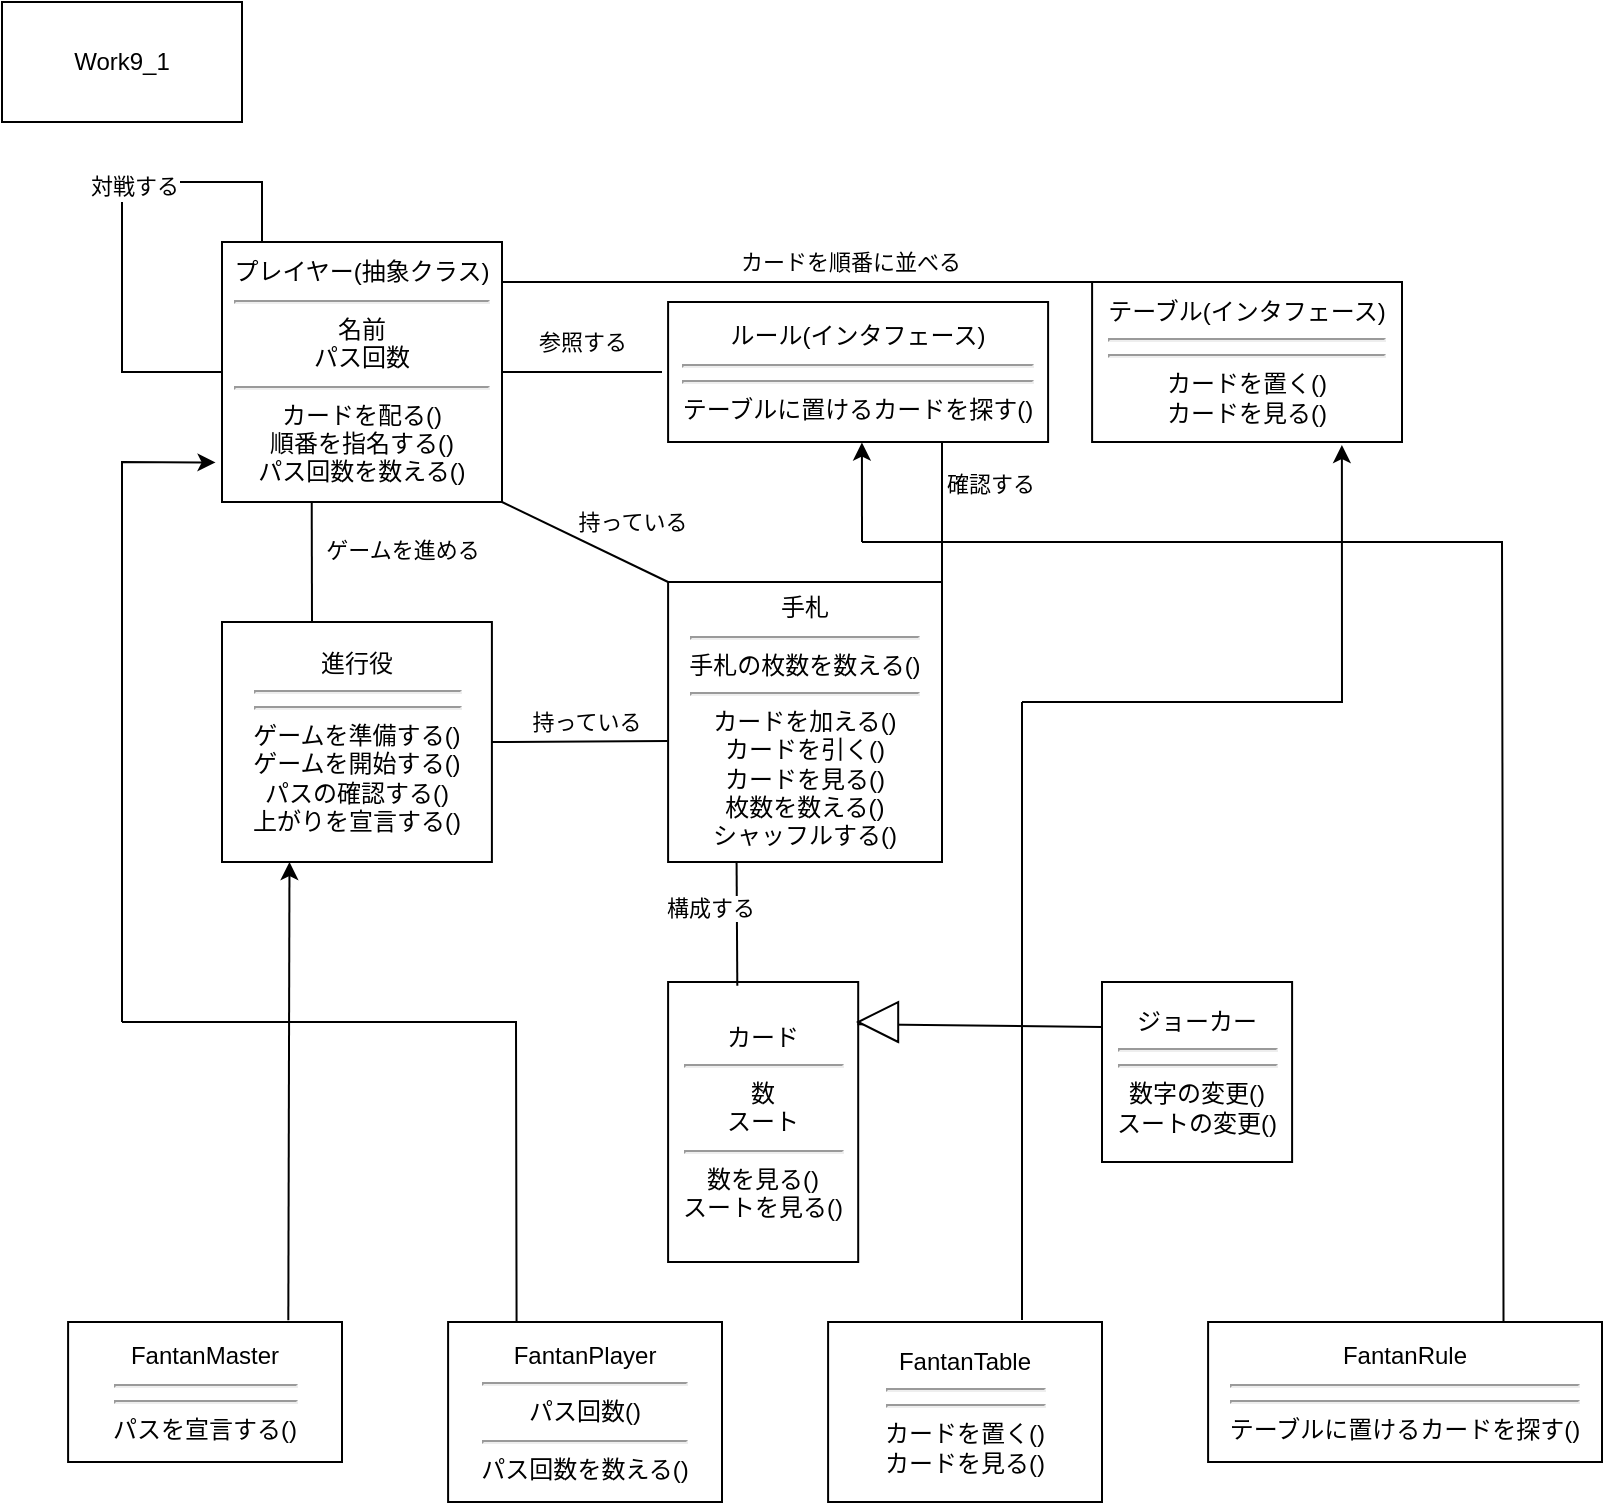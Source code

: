 <mxfile version="24.7.1" type="google">
  <diagram name="ページ1" id="gwchb9zPqyfXjJ5OUOtX">
    <mxGraphModel grid="1" page="1" gridSize="10" guides="1" tooltips="1" connect="1" arrows="1" fold="1" pageScale="1" pageWidth="827" pageHeight="1169" math="0" shadow="0">
      <root>
        <mxCell id="0" />
        <mxCell id="1" parent="0" />
        <mxCell id="4MiZDO4m8xZaIdFzG9Ns-1" value="Work9_1" style="rounded=0;whiteSpace=wrap;html=1;" vertex="1" parent="1">
          <mxGeometry x="10" y="1330" width="120" height="60" as="geometry" />
        </mxCell>
        <mxCell id="4MiZDO4m8xZaIdFzG9Ns-2" value="プレイヤー(抽象クラス)&lt;div&gt;&lt;hr&gt;名前&lt;/div&gt;&lt;div&gt;パス回数&lt;/div&gt;&lt;div&gt;&lt;hr&gt;カードを配る()&lt;/div&gt;&lt;div&gt;順番を指名する()&lt;/div&gt;&lt;div&gt;パス回数を数える()&lt;/div&gt;" style="rounded=0;whiteSpace=wrap;html=1;" vertex="1" parent="1">
          <mxGeometry x="120" y="1450" width="140" height="130" as="geometry" />
        </mxCell>
        <mxCell id="4MiZDO4m8xZaIdFzG9Ns-3" value="進行役&lt;div&gt;&lt;hr&gt;&lt;hr&gt;ゲームを準備する()&lt;/div&gt;&lt;div&gt;ゲームを開始する()&lt;/div&gt;&lt;div&gt;パスの確認する()&lt;/div&gt;&lt;div&gt;上がりを宣言する()&lt;/div&gt;" style="rounded=0;whiteSpace=wrap;html=1;" vertex="1" parent="1">
          <mxGeometry x="120.0" y="1640" width="134.95" height="120" as="geometry" />
        </mxCell>
        <mxCell id="4MiZDO4m8xZaIdFzG9Ns-4" value="手札&lt;div&gt;&lt;hr&gt;手札の枚数を数える()&lt;/div&gt;&lt;div&gt;&lt;hr&gt;カードを加える()&lt;/div&gt;&lt;div&gt;カードを引く()&lt;/div&gt;&lt;div&gt;カードを見る()&lt;/div&gt;&lt;div&gt;枚数を数える()&lt;/div&gt;&lt;div&gt;シャッフルする()&lt;/div&gt;" style="rounded=0;whiteSpace=wrap;html=1;" vertex="1" parent="1">
          <mxGeometry x="343.05" y="1620" width="136.95" height="140" as="geometry" />
        </mxCell>
        <mxCell id="4MiZDO4m8xZaIdFzG9Ns-5" value="テーブル(インタフェース)&lt;div&gt;&lt;hr&gt;&lt;hr&gt;カードを置く()&lt;/div&gt;&lt;div&gt;カードを見る()&lt;/div&gt;" style="rounded=0;whiteSpace=wrap;html=1;" vertex="1" parent="1">
          <mxGeometry x="555.05" y="1470" width="154.95" height="80" as="geometry" />
        </mxCell>
        <mxCell id="4MiZDO4m8xZaIdFzG9Ns-6" value="カード&lt;div&gt;&lt;hr&gt;数&lt;/div&gt;&lt;div&gt;スート&lt;br&gt;&lt;hr&gt;&lt;div&gt;数を見る()&lt;/div&gt;&lt;div&gt;スートを見る()&lt;/div&gt;&lt;/div&gt;" style="rounded=0;whiteSpace=wrap;html=1;" vertex="1" parent="1">
          <mxGeometry x="343.05" y="1820" width="95.05" height="140" as="geometry" />
        </mxCell>
        <mxCell id="4MiZDO4m8xZaIdFzG9Ns-7" value="" style="endArrow=none;html=1;rounded=0;entryX=1;entryY=1;entryDx=0;entryDy=0;exitX=0;exitY=0;exitDx=0;exitDy=0;" edge="1" parent="1" source="4MiZDO4m8xZaIdFzG9Ns-4" target="4MiZDO4m8xZaIdFzG9Ns-2">
          <mxGeometry width="50" height="50" relative="1" as="geometry">
            <mxPoint x="425.05" y="1620" as="sourcePoint" />
            <mxPoint x="475.05" y="1570" as="targetPoint" />
          </mxGeometry>
        </mxCell>
        <mxCell id="4MiZDO4m8xZaIdFzG9Ns-8" value="持っている" style="edgeLabel;html=1;align=center;verticalAlign=middle;resizable=0;points=[];" vertex="1" connectable="0" parent="4MiZDO4m8xZaIdFzG9Ns-7">
          <mxGeometry x="-0.009" y="2" relative="1" as="geometry">
            <mxPoint x="24" y="-12" as="offset" />
          </mxGeometry>
        </mxCell>
        <mxCell id="4MiZDO4m8xZaIdFzG9Ns-9" value="" style="endArrow=none;html=1;rounded=0;exitX=0.5;exitY=1;exitDx=0;exitDy=0;" edge="1" parent="1">
          <mxGeometry width="50" height="50" relative="1" as="geometry">
            <mxPoint x="164.86" y="1580" as="sourcePoint" />
            <mxPoint x="165" y="1640" as="targetPoint" />
            <Array as="points" />
          </mxGeometry>
        </mxCell>
        <mxCell id="4MiZDO4m8xZaIdFzG9Ns-10" value="ゲームを進める" style="edgeLabel;html=1;align=center;verticalAlign=middle;resizable=0;points=[];" vertex="1" connectable="0" parent="4MiZDO4m8xZaIdFzG9Ns-9">
          <mxGeometry x="0.038" y="-4" relative="1" as="geometry">
            <mxPoint x="49" y="-7" as="offset" />
          </mxGeometry>
        </mxCell>
        <mxCell id="4MiZDO4m8xZaIdFzG9Ns-11" value="" style="endArrow=none;html=1;rounded=0;exitX=0.25;exitY=1;exitDx=0;exitDy=0;entryX=0.364;entryY=0.013;entryDx=0;entryDy=0;entryPerimeter=0;" edge="1" parent="1" source="4MiZDO4m8xZaIdFzG9Ns-4" target="4MiZDO4m8xZaIdFzG9Ns-6">
          <mxGeometry width="50" height="50" relative="1" as="geometry">
            <mxPoint x="425.05" y="1620" as="sourcePoint" />
            <mxPoint x="377" y="1800" as="targetPoint" />
          </mxGeometry>
        </mxCell>
        <mxCell id="4MiZDO4m8xZaIdFzG9Ns-12" value="構成する" style="edgeLabel;html=1;align=center;verticalAlign=middle;resizable=0;points=[];" vertex="1" connectable="0" parent="4MiZDO4m8xZaIdFzG9Ns-11">
          <mxGeometry x="-0.076" y="-4" relative="1" as="geometry">
            <mxPoint x="-10" y="-6" as="offset" />
          </mxGeometry>
        </mxCell>
        <mxCell id="4MiZDO4m8xZaIdFzG9Ns-13" value="" style="endArrow=none;html=1;rounded=0;entryX=0.5;entryY=0;entryDx=0;entryDy=0;" edge="1" parent="1" target="4MiZDO4m8xZaIdFzG9Ns-5">
          <mxGeometry width="50" height="50" relative="1" as="geometry">
            <mxPoint x="260" y="1470" as="sourcePoint" />
            <mxPoint x="475.05" y="1570" as="targetPoint" />
            <Array as="points" />
          </mxGeometry>
        </mxCell>
        <mxCell id="4MiZDO4m8xZaIdFzG9Ns-14" value="カードを順番に並べる" style="edgeLabel;html=1;align=center;verticalAlign=middle;resizable=0;points=[];" vertex="1" connectable="0" parent="4MiZDO4m8xZaIdFzG9Ns-13">
          <mxGeometry x="-0.022" relative="1" as="geometry">
            <mxPoint x="-8" y="-10" as="offset" />
          </mxGeometry>
        </mxCell>
        <mxCell id="4MiZDO4m8xZaIdFzG9Ns-15" value="" style="endArrow=none;html=1;rounded=0;" edge="1" parent="1">
          <mxGeometry width="50" height="50" relative="1" as="geometry">
            <mxPoint x="140" y="1450" as="sourcePoint" />
            <mxPoint x="60" y="1420" as="targetPoint" />
            <Array as="points">
              <mxPoint x="140" y="1420" />
            </Array>
          </mxGeometry>
        </mxCell>
        <mxCell id="4MiZDO4m8xZaIdFzG9Ns-16" value="対戦する" style="edgeLabel;html=1;align=center;verticalAlign=middle;resizable=0;points=[];" vertex="1" connectable="0" parent="4MiZDO4m8xZaIdFzG9Ns-15">
          <mxGeometry x="0.71" y="2" relative="1" as="geometry">
            <mxPoint as="offset" />
          </mxGeometry>
        </mxCell>
        <mxCell id="4MiZDO4m8xZaIdFzG9Ns-17" value="" style="endArrow=none;html=1;rounded=0;exitX=0;exitY=0.5;exitDx=0;exitDy=0;" edge="1" parent="1" source="4MiZDO4m8xZaIdFzG9Ns-2">
          <mxGeometry width="50" height="50" relative="1" as="geometry">
            <mxPoint x="85.05" y="1530" as="sourcePoint" />
            <mxPoint x="70" y="1430" as="targetPoint" />
            <Array as="points">
              <mxPoint x="70" y="1515" />
            </Array>
          </mxGeometry>
        </mxCell>
        <mxCell id="1hM3P7NG4RTN9P0JtOMG-1" value="&lt;div&gt;ジョーカー&lt;br&gt;&lt;/div&gt;&lt;div&gt;&lt;hr&gt;&lt;hr&gt;&lt;div&gt;数字の変更()&lt;/div&gt;&lt;div&gt;スートの変更()&lt;/div&gt;&lt;/div&gt;" style="rounded=0;whiteSpace=wrap;html=1;" vertex="1" parent="1">
          <mxGeometry x="560" y="1820" width="95.05" height="90" as="geometry" />
        </mxCell>
        <mxCell id="1hM3P7NG4RTN9P0JtOMG-2" value="" style="endArrow=none;html=1;rounded=0;entryX=0;entryY=0.25;entryDx=0;entryDy=0;exitX=0.996;exitY=0.151;exitDx=0;exitDy=0;exitPerimeter=0;" edge="1" parent="1" source="4MiZDO4m8xZaIdFzG9Ns-6" target="1hM3P7NG4RTN9P0JtOMG-1">
          <mxGeometry width="50" height="50" relative="1" as="geometry">
            <mxPoint x="440" y="1843" as="sourcePoint" />
            <mxPoint x="480" y="1760" as="targetPoint" />
          </mxGeometry>
        </mxCell>
        <mxCell id="1hM3P7NG4RTN9P0JtOMG-4" value="" style="triangle;whiteSpace=wrap;html=1;rotation=-180;" vertex="1" parent="1">
          <mxGeometry x="438.1" y="1830" width="20" height="20" as="geometry" />
        </mxCell>
        <mxCell id="1hM3P7NG4RTN9P0JtOMG-6" value="" style="endArrow=none;html=1;rounded=0;entryX=1;entryY=0.5;entryDx=0;entryDy=0;exitX=-0.002;exitY=0.568;exitDx=0;exitDy=0;exitPerimeter=0;" edge="1" parent="1" source="4MiZDO4m8xZaIdFzG9Ns-4" target="4MiZDO4m8xZaIdFzG9Ns-3">
          <mxGeometry width="50" height="50" relative="1" as="geometry">
            <mxPoint x="340" y="1700" as="sourcePoint" />
            <mxPoint x="182" y="1670" as="targetPoint" />
            <Array as="points" />
          </mxGeometry>
        </mxCell>
        <mxCell id="1hM3P7NG4RTN9P0JtOMG-7" value="持っている" style="edgeLabel;html=1;align=center;verticalAlign=middle;resizable=0;points=[];" connectable="0" vertex="1" parent="1hM3P7NG4RTN9P0JtOMG-6">
          <mxGeometry x="-0.009" y="2" relative="1" as="geometry">
            <mxPoint x="2" y="-12" as="offset" />
          </mxGeometry>
        </mxCell>
        <mxCell id="1hM3P7NG4RTN9P0JtOMG-9" value="&lt;div&gt;ルール(インタフェース)&lt;hr&gt;&lt;hr&gt;テーブルに置けるカードを探す()&lt;/div&gt;" style="rounded=0;whiteSpace=wrap;html=1;" vertex="1" parent="1">
          <mxGeometry x="343.05" y="1480" width="190" height="70" as="geometry" />
        </mxCell>
        <mxCell id="1hM3P7NG4RTN9P0JtOMG-12" value="" style="endArrow=none;html=1;rounded=0;exitX=1;exitY=0;exitDx=0;exitDy=0;" edge="1" parent="1" source="4MiZDO4m8xZaIdFzG9Ns-4">
          <mxGeometry width="50" height="50" relative="1" as="geometry">
            <mxPoint x="290" y="1620" as="sourcePoint" />
            <mxPoint x="480" y="1550" as="targetPoint" />
          </mxGeometry>
        </mxCell>
        <mxCell id="1hM3P7NG4RTN9P0JtOMG-13" value="確認する" style="edgeLabel;html=1;align=center;verticalAlign=middle;resizable=0;points=[];" connectable="0" vertex="1" parent="1hM3P7NG4RTN9P0JtOMG-12">
          <mxGeometry x="0.09" y="-4" relative="1" as="geometry">
            <mxPoint x="20" y="-11" as="offset" />
          </mxGeometry>
        </mxCell>
        <mxCell id="1hM3P7NG4RTN9P0JtOMG-14" value="" style="endArrow=none;html=1;rounded=0;entryX=1;entryY=0.5;entryDx=0;entryDy=0;" edge="1" parent="1" target="4MiZDO4m8xZaIdFzG9Ns-2">
          <mxGeometry width="50" height="50" relative="1" as="geometry">
            <mxPoint x="340" y="1515" as="sourcePoint" />
            <mxPoint x="490" y="1560" as="targetPoint" />
          </mxGeometry>
        </mxCell>
        <mxCell id="1hM3P7NG4RTN9P0JtOMG-16" value="参照する" style="edgeLabel;html=1;align=center;verticalAlign=middle;resizable=0;points=[];" connectable="0" vertex="1" parent="1hM3P7NG4RTN9P0JtOMG-14">
          <mxGeometry x="-0.22" y="1" relative="1" as="geometry">
            <mxPoint x="-9" y="-16" as="offset" />
          </mxGeometry>
        </mxCell>
        <mxCell id="1hM3P7NG4RTN9P0JtOMG-17" value="&lt;div&gt;FantanMaster&lt;br&gt;&lt;hr&gt;&lt;/div&gt;&lt;div&gt;&lt;/div&gt;&lt;div&gt;&lt;hr&gt;&lt;/div&gt;&lt;div&gt;パスを宣言する()&lt;/div&gt;" style="rounded=0;whiteSpace=wrap;html=1;" vertex="1" parent="1">
          <mxGeometry x="43.05" y="1990" width="136.95" height="70" as="geometry" />
        </mxCell>
        <mxCell id="1hM3P7NG4RTN9P0JtOMG-18" value="&lt;div&gt;FantanPlayer&lt;hr&gt;パス回数()&lt;/div&gt;&lt;div&gt;&lt;hr&gt;&lt;/div&gt;&lt;div&gt;&lt;span style=&quot;background-color: initial;&quot;&gt;パス回数&lt;/span&gt;を数える()&lt;/div&gt;" style="rounded=0;whiteSpace=wrap;html=1;" vertex="1" parent="1">
          <mxGeometry x="233.05" y="1990" width="136.95" height="90" as="geometry" />
        </mxCell>
        <mxCell id="1hM3P7NG4RTN9P0JtOMG-19" value="&lt;div&gt;FantanTable&lt;br&gt;&lt;/div&gt;&lt;div&gt;&lt;hr&gt;&lt;/div&gt;&lt;div&gt;&lt;hr&gt;&lt;div&gt;カードを置く()&lt;/div&gt;&lt;div&gt;カードを見る()&lt;/div&gt;&lt;/div&gt;" style="rounded=0;whiteSpace=wrap;html=1;" vertex="1" parent="1">
          <mxGeometry x="423.05" y="1990" width="136.95" height="90" as="geometry" />
        </mxCell>
        <mxCell id="1hM3P7NG4RTN9P0JtOMG-20" value="&lt;div&gt;FantanRule&lt;hr&gt;&lt;/div&gt;&lt;div&gt;&lt;hr&gt;テーブルに置けるカードを探す()&lt;br&gt;&lt;/div&gt;" style="rounded=0;whiteSpace=wrap;html=1;" vertex="1" parent="1">
          <mxGeometry x="613.05" y="1990" width="196.95" height="70" as="geometry" />
        </mxCell>
        <mxCell id="1hM3P7NG4RTN9P0JtOMG-21" value="" style="endArrow=classic;html=1;rounded=0;entryX=0.25;entryY=1;entryDx=0;entryDy=0;exitX=0.804;exitY=-0.013;exitDx=0;exitDy=0;exitPerimeter=0;" edge="1" parent="1" source="1hM3P7NG4RTN9P0JtOMG-17" target="4MiZDO4m8xZaIdFzG9Ns-3">
          <mxGeometry width="50" height="50" relative="1" as="geometry">
            <mxPoint x="420" y="1810" as="sourcePoint" />
            <mxPoint x="470" y="1760" as="targetPoint" />
          </mxGeometry>
        </mxCell>
        <mxCell id="1hM3P7NG4RTN9P0JtOMG-23" value="" style="endArrow=none;html=1;rounded=0;" edge="1" parent="1">
          <mxGeometry width="50" height="50" relative="1" as="geometry">
            <mxPoint x="520" y="1989" as="sourcePoint" />
            <mxPoint x="520" y="1680" as="targetPoint" />
          </mxGeometry>
        </mxCell>
        <mxCell id="1hM3P7NG4RTN9P0JtOMG-24" value="" style="endArrow=none;html=1;rounded=0;exitX=0.25;exitY=0;exitDx=0;exitDy=0;" edge="1" parent="1" source="1hM3P7NG4RTN9P0JtOMG-18">
          <mxGeometry width="50" height="50" relative="1" as="geometry">
            <mxPoint x="420" y="1830" as="sourcePoint" />
            <mxPoint x="70" y="1840" as="targetPoint" />
            <Array as="points">
              <mxPoint x="267" y="1840" />
            </Array>
          </mxGeometry>
        </mxCell>
        <mxCell id="1hM3P7NG4RTN9P0JtOMG-25" value="" style="endArrow=classic;html=1;rounded=0;entryX=-0.023;entryY=0.848;entryDx=0;entryDy=0;entryPerimeter=0;" edge="1" parent="1" target="4MiZDO4m8xZaIdFzG9Ns-2">
          <mxGeometry width="50" height="50" relative="1" as="geometry">
            <mxPoint x="70" y="1840" as="sourcePoint" />
            <mxPoint x="70" y="1550" as="targetPoint" />
            <Array as="points">
              <mxPoint x="70" y="1560" />
            </Array>
          </mxGeometry>
        </mxCell>
        <mxCell id="1hM3P7NG4RTN9P0JtOMG-27" value="" style="endArrow=classic;html=1;rounded=0;entryX=0.806;entryY=1.019;entryDx=0;entryDy=0;entryPerimeter=0;" edge="1" parent="1" target="4MiZDO4m8xZaIdFzG9Ns-5">
          <mxGeometry width="50" height="50" relative="1" as="geometry">
            <mxPoint x="520" y="1680" as="sourcePoint" />
            <mxPoint x="420" y="1680" as="targetPoint" />
            <Array as="points">
              <mxPoint x="680" y="1680" />
            </Array>
          </mxGeometry>
        </mxCell>
        <mxCell id="1hM3P7NG4RTN9P0JtOMG-28" value="" style="endArrow=none;html=1;rounded=0;exitX=0.75;exitY=0;exitDx=0;exitDy=0;" edge="1" parent="1" source="1hM3P7NG4RTN9P0JtOMG-20">
          <mxGeometry width="50" height="50" relative="1" as="geometry">
            <mxPoint x="620" y="1690" as="sourcePoint" />
            <mxPoint x="440" y="1600" as="targetPoint" />
            <Array as="points">
              <mxPoint x="760" y="1600" />
            </Array>
          </mxGeometry>
        </mxCell>
        <mxCell id="1hM3P7NG4RTN9P0JtOMG-29" value="" style="endArrow=classic;html=1;rounded=0;entryX=0.51;entryY=1.004;entryDx=0;entryDy=0;entryPerimeter=0;" edge="1" parent="1" target="1hM3P7NG4RTN9P0JtOMG-9">
          <mxGeometry width="50" height="50" relative="1" as="geometry">
            <mxPoint x="440" y="1600" as="sourcePoint" />
            <mxPoint x="660" y="1610" as="targetPoint" />
          </mxGeometry>
        </mxCell>
      </root>
    </mxGraphModel>
  </diagram>
</mxfile>
